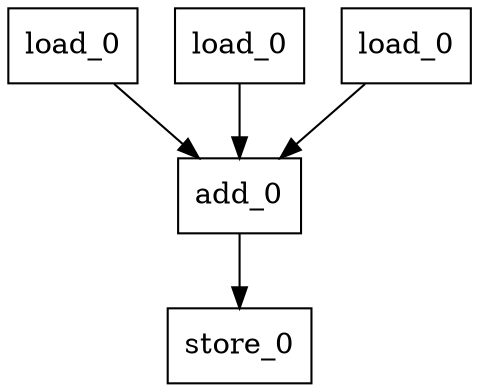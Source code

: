 digraph G{
	mul_0[label="add_0";shape=rectangle];
	load_0[label="load_0";shape=rectangle];
  load_1[label="load_0";shape=rectangle];
  load_2[label="load_0";shape=rectangle];
	store_0[label="store_0";shape=rectangle];
mul_0->store_0;
load_0->mul_0;
load_1->mul_0;
load_2->mul_0;
}
